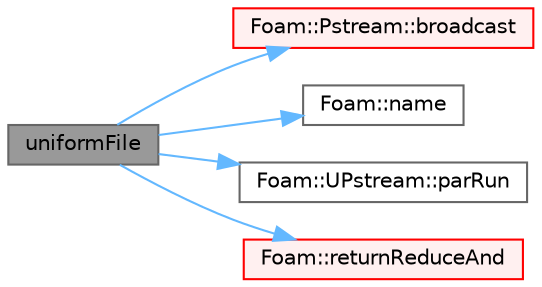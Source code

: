 digraph "uniformFile"
{
 // LATEX_PDF_SIZE
  bgcolor="transparent";
  edge [fontname=Helvetica,fontsize=10,labelfontname=Helvetica,labelfontsize=10];
  node [fontname=Helvetica,fontsize=10,shape=box,height=0.2,width=0.4];
  rankdir="LR";
  Node1 [id="Node000001",label="uniformFile",height=0.2,width=0.4,color="gray40", fillcolor="grey60", style="filled", fontcolor="black",tooltip=" "];
  Node1 -> Node2 [id="edge1_Node000001_Node000002",color="steelblue1",style="solid",tooltip=" "];
  Node2 [id="Node000002",label="Foam::Pstream::broadcast",height=0.2,width=0.4,color="red", fillcolor="#FFF0F0", style="filled",URL="$classFoam_1_1Pstream.html#ab796b988453a18178b723382583e0cef",tooltip=" "];
  Node1 -> Node11 [id="edge2_Node000001_Node000011",color="steelblue1",style="solid",tooltip=" "];
  Node11 [id="Node000011",label="Foam::name",height=0.2,width=0.4,color="grey40", fillcolor="white", style="filled",URL="$namespaceFoam.html#accde1bf3e2a4105cca868012a680afbe",tooltip=" "];
  Node1 -> Node12 [id="edge3_Node000001_Node000012",color="steelblue1",style="solid",tooltip=" "];
  Node12 [id="Node000012",label="Foam::UPstream::parRun",height=0.2,width=0.4,color="grey40", fillcolor="white", style="filled",URL="$classFoam_1_1UPstream.html#afb8def01c77f71ab69d0bf95b9fb0321",tooltip=" "];
  Node1 -> Node13 [id="edge4_Node000001_Node000013",color="steelblue1",style="solid",tooltip=" "];
  Node13 [id="Node000013",label="Foam::returnReduceAnd",height=0.2,width=0.4,color="red", fillcolor="#FFF0F0", style="filled",URL="$namespaceFoam.html#a275dad45bcb1f530c8960351971b81a2",tooltip=" "];
}
